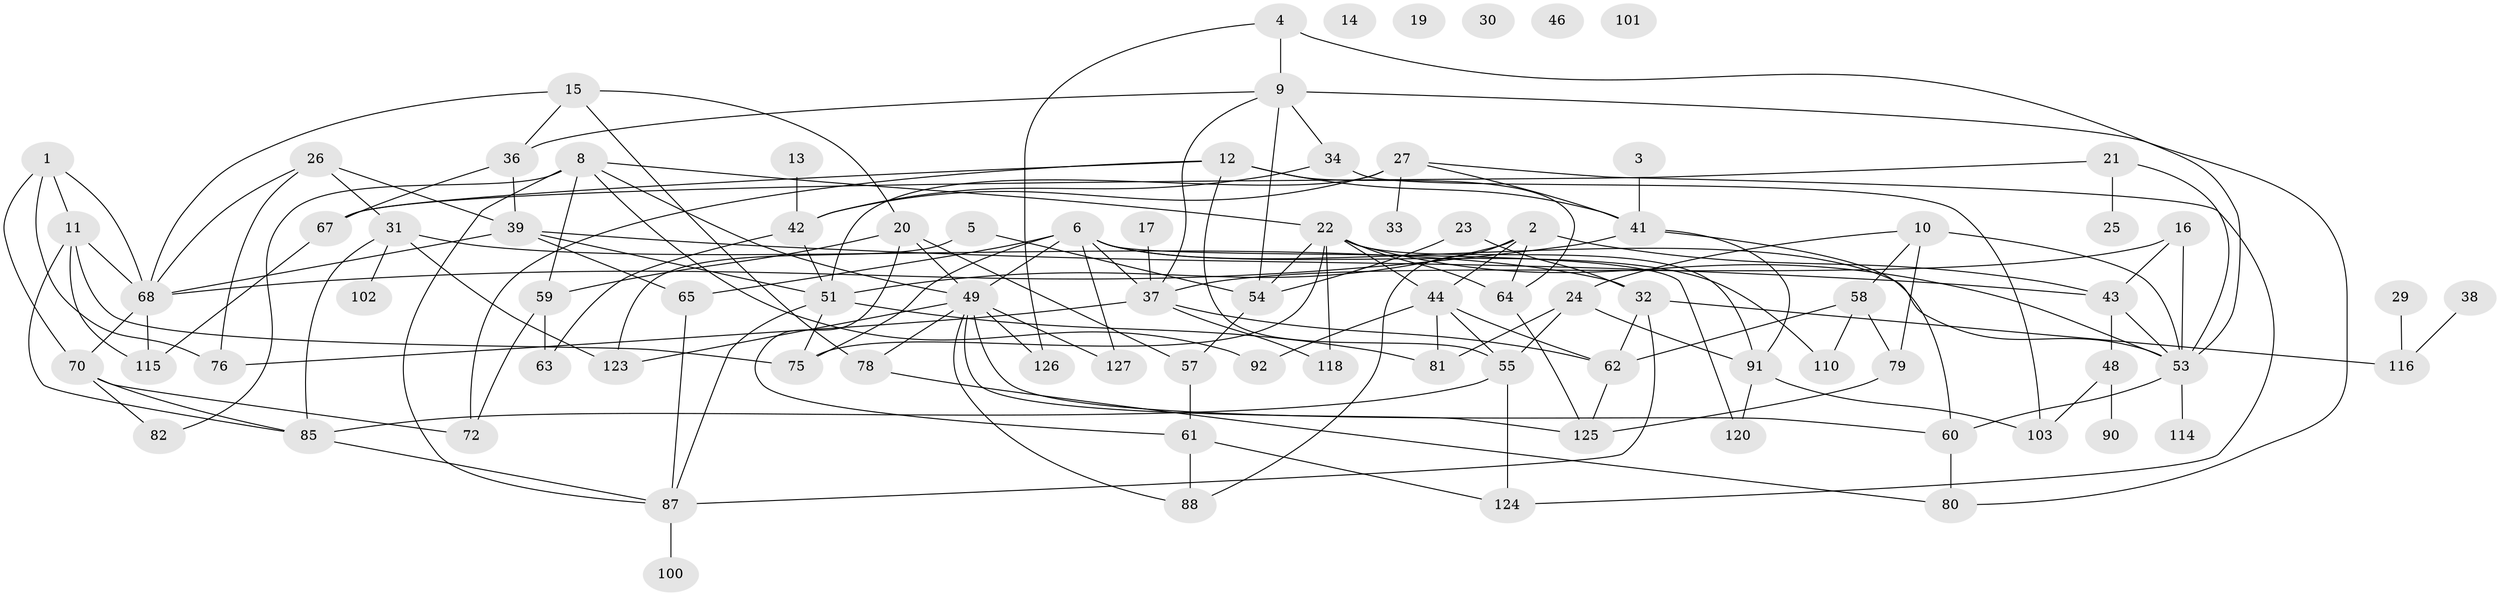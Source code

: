 // Generated by graph-tools (version 1.1) at 2025/23/03/03/25 07:23:24]
// undirected, 87 vertices, 156 edges
graph export_dot {
graph [start="1"]
  node [color=gray90,style=filled];
  1 [super="+108"];
  2 [super="+74"];
  3;
  4;
  5;
  6 [super="+7"];
  8 [super="+96"];
  9 [super="+93"];
  10;
  11 [super="+28"];
  12 [super="+112"];
  13 [super="+18"];
  14;
  15 [super="+109"];
  16 [super="+71"];
  17;
  19;
  20 [super="+69"];
  21;
  22 [super="+117"];
  23;
  24 [super="+52"];
  25 [super="+40"];
  26 [super="+99"];
  27 [super="+119"];
  29;
  30;
  31 [super="+66"];
  32 [super="+122"];
  33;
  34 [super="+35"];
  36;
  37 [super="+106"];
  38;
  39 [super="+56"];
  41 [super="+50"];
  42 [super="+47"];
  43;
  44 [super="+45"];
  46;
  48 [super="+83"];
  49 [super="+97"];
  51 [super="+84"];
  53 [super="+73"];
  54 [super="+89"];
  55 [super="+113"];
  57 [super="+77"];
  58 [super="+121"];
  59;
  60;
  61;
  62 [super="+128"];
  63;
  64 [super="+86"];
  65;
  67 [super="+104"];
  68 [super="+98"];
  70 [super="+111"];
  72;
  75;
  76;
  78;
  79;
  80;
  81 [super="+95"];
  82;
  85;
  87 [super="+105"];
  88 [super="+107"];
  90;
  91 [super="+94"];
  92;
  100;
  101;
  102;
  103;
  110;
  114;
  115;
  116;
  118;
  120;
  123;
  124;
  125;
  126;
  127;
  1 -- 11;
  1 -- 70;
  1 -- 76;
  1 -- 68;
  2 -- 43;
  2 -- 64;
  2 -- 88;
  2 -- 51;
  2 -- 44;
  3 -- 41;
  4 -- 9;
  4 -- 53;
  4 -- 126;
  5 -- 123;
  5 -- 54;
  6 -- 65;
  6 -- 75;
  6 -- 120;
  6 -- 127;
  6 -- 37;
  6 -- 53;
  6 -- 49;
  6 -- 110;
  8 -- 59;
  8 -- 82;
  8 -- 49;
  8 -- 92;
  8 -- 22;
  8 -- 87;
  9 -- 36;
  9 -- 80;
  9 -- 37;
  9 -- 54;
  9 -- 34;
  10 -- 53;
  10 -- 79;
  10 -- 58;
  10 -- 24;
  11 -- 68;
  11 -- 115;
  11 -- 75;
  11 -- 85;
  12 -- 55;
  12 -- 72;
  12 -- 67;
  12 -- 41;
  12 -- 64;
  13 -- 42;
  15 -- 36;
  15 -- 78;
  15 -- 20;
  15 -- 68;
  16 -- 53 [weight=2];
  16 -- 43;
  16 -- 37;
  17 -- 37;
  20 -- 49;
  20 -- 59;
  20 -- 61;
  20 -- 57;
  21 -- 25;
  21 -- 53;
  21 -- 67;
  22 -- 54 [weight=2];
  22 -- 118;
  22 -- 75;
  22 -- 44;
  22 -- 53;
  22 -- 91;
  22 -- 64;
  23 -- 32;
  23 -- 54;
  24 -- 55;
  24 -- 81;
  24 -- 91;
  26 -- 31;
  26 -- 68;
  26 -- 76;
  26 -- 39;
  27 -- 124;
  27 -- 33;
  27 -- 51;
  27 -- 41;
  27 -- 42;
  29 -- 116;
  31 -- 102;
  31 -- 32;
  31 -- 85;
  31 -- 123;
  32 -- 116;
  32 -- 87;
  32 -- 62;
  34 -- 103;
  34 -- 42;
  36 -- 67;
  36 -- 39;
  37 -- 76;
  37 -- 118;
  37 -- 62;
  38 -- 116;
  39 -- 43;
  39 -- 65;
  39 -- 68;
  39 -- 51;
  41 -- 91;
  41 -- 60;
  41 -- 68;
  42 -- 63;
  42 -- 51;
  43 -- 48;
  43 -- 53;
  44 -- 81;
  44 -- 55;
  44 -- 92;
  44 -- 62;
  48 -- 90;
  48 -- 103;
  49 -- 60;
  49 -- 125;
  49 -- 126;
  49 -- 123;
  49 -- 78;
  49 -- 127;
  49 -- 88;
  51 -- 75;
  51 -- 81 [weight=2];
  51 -- 87;
  53 -- 60;
  53 -- 114;
  54 -- 57;
  55 -- 124;
  55 -- 85;
  57 -- 61;
  58 -- 62;
  58 -- 110;
  58 -- 79;
  59 -- 63;
  59 -- 72;
  60 -- 80;
  61 -- 124;
  61 -- 88;
  62 -- 125;
  64 -- 125;
  65 -- 87;
  67 -- 115;
  68 -- 115;
  68 -- 70;
  70 -- 82;
  70 -- 85;
  70 -- 72;
  78 -- 80;
  79 -- 125;
  85 -- 87;
  87 -- 100;
  91 -- 103;
  91 -- 120;
}
